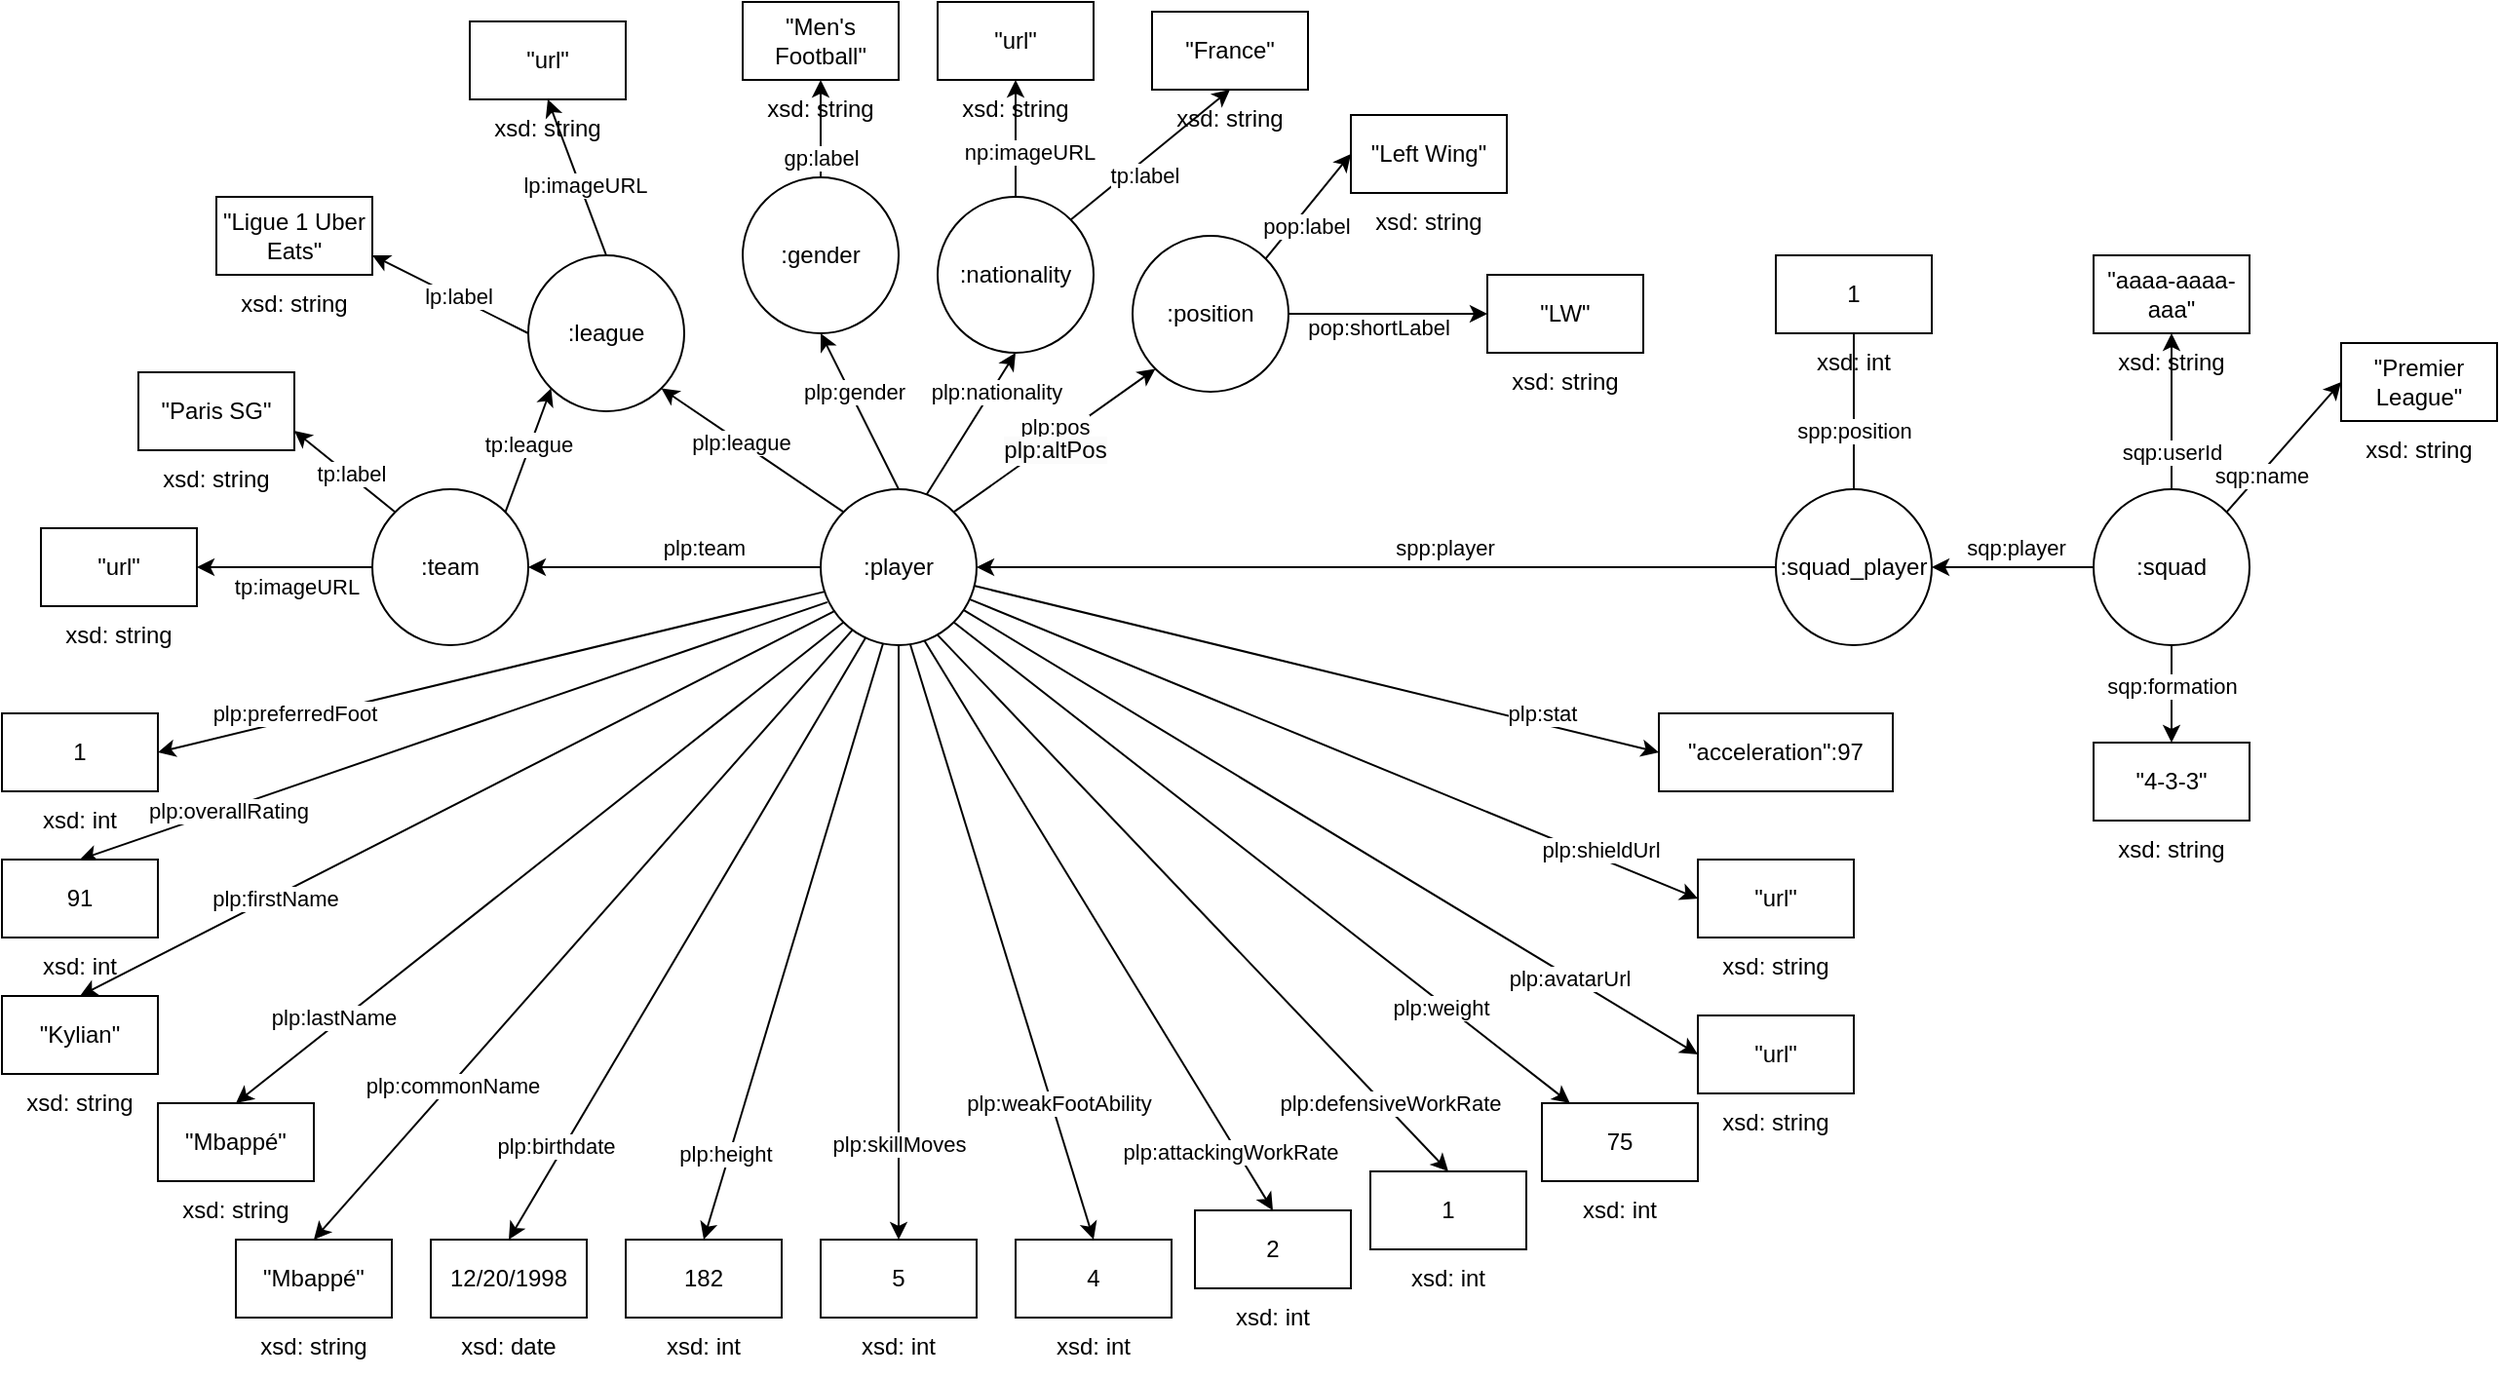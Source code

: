 <mxfile version="24.2.5" type="device">
  <diagram name="Página-1" id="4zIEPwflrQR0RysJCQjt">
    <mxGraphModel dx="1877" dy="621" grid="1" gridSize="10" guides="1" tooltips="1" connect="1" arrows="1" fold="1" page="1" pageScale="1" pageWidth="827" pageHeight="1169" background="none" math="0" shadow="0">
      <root>
        <mxCell id="0" />
        <mxCell id="1" parent="0" />
        <mxCell id="SS9Zh2PjXyYukLlkx4H2-11" style="rounded=0;orthogonalLoop=1;jettySize=auto;html=1;exitX=1;exitY=0;exitDx=0;exitDy=0;entryX=0;entryY=1;entryDx=0;entryDy=0;" parent="1" source="SS9Zh2PjXyYukLlkx4H2-1" target="SS9Zh2PjXyYukLlkx4H2-6" edge="1">
          <mxGeometry relative="1" as="geometry" />
        </mxCell>
        <mxCell id="SS9Zh2PjXyYukLlkx4H2-12" value="plp:pos" style="edgeLabel;html=1;align=center;verticalAlign=middle;resizable=0;points=[];" parent="SS9Zh2PjXyYukLlkx4H2-11" vertex="1" connectable="0">
          <mxGeometry x="0.247" relative="1" as="geometry">
            <mxPoint x="-13" y="2" as="offset" />
          </mxGeometry>
        </mxCell>
        <mxCell id="yl9dtkOMYc7jgC7Kktc1-29" value="&lt;span style=&quot;font-size: 12px; background-color: rgb(251, 251, 251);&quot;&gt;plp:altPos&lt;/span&gt;" style="edgeLabel;html=1;align=center;verticalAlign=middle;resizable=0;points=[];" parent="SS9Zh2PjXyYukLlkx4H2-11" vertex="1" connectable="0">
          <mxGeometry x="0.446" y="2" relative="1" as="geometry">
            <mxPoint x="-22" y="23" as="offset" />
          </mxGeometry>
        </mxCell>
        <mxCell id="SS9Zh2PjXyYukLlkx4H2-13" style="rounded=0;orthogonalLoop=1;jettySize=auto;html=1;exitX=0;exitY=0.5;exitDx=0;exitDy=0;entryX=1;entryY=0.5;entryDx=0;entryDy=0;" parent="1" source="SS9Zh2PjXyYukLlkx4H2-1" target="SS9Zh2PjXyYukLlkx4H2-3" edge="1">
          <mxGeometry relative="1" as="geometry" />
        </mxCell>
        <mxCell id="SS9Zh2PjXyYukLlkx4H2-14" value="plp:team" style="edgeLabel;html=1;align=center;verticalAlign=middle;resizable=0;points=[];" parent="SS9Zh2PjXyYukLlkx4H2-13" vertex="1" connectable="0">
          <mxGeometry x="-0.264" y="1" relative="1" as="geometry">
            <mxPoint x="-5" y="-11" as="offset" />
          </mxGeometry>
        </mxCell>
        <mxCell id="SS9Zh2PjXyYukLlkx4H2-16" style="rounded=0;orthogonalLoop=1;jettySize=auto;html=1;exitX=0.678;exitY=0.036;exitDx=0;exitDy=0;entryX=0.5;entryY=1;entryDx=0;entryDy=0;exitPerimeter=0;" parent="1" source="SS9Zh2PjXyYukLlkx4H2-1" target="SS9Zh2PjXyYukLlkx4H2-4" edge="1">
          <mxGeometry relative="1" as="geometry" />
        </mxCell>
        <mxCell id="SS9Zh2PjXyYukLlkx4H2-17" value="plp:nationality" style="edgeLabel;html=1;align=center;verticalAlign=middle;resizable=0;points=[];" parent="SS9Zh2PjXyYukLlkx4H2-16" vertex="1" connectable="0">
          <mxGeometry x="-0.028" y="1" relative="1" as="geometry">
            <mxPoint x="14" y="-17" as="offset" />
          </mxGeometry>
        </mxCell>
        <mxCell id="SS9Zh2PjXyYukLlkx4H2-18" style="rounded=0;orthogonalLoop=1;jettySize=auto;html=1;exitX=0;exitY=0;exitDx=0;exitDy=0;entryX=1;entryY=1;entryDx=0;entryDy=0;" parent="1" source="SS9Zh2PjXyYukLlkx4H2-1" target="SS9Zh2PjXyYukLlkx4H2-2" edge="1">
          <mxGeometry relative="1" as="geometry" />
        </mxCell>
        <mxCell id="SS9Zh2PjXyYukLlkx4H2-19" value="plp:league" style="edgeLabel;html=1;align=center;verticalAlign=middle;resizable=0;points=[];" parent="SS9Zh2PjXyYukLlkx4H2-18" vertex="1" connectable="0">
          <mxGeometry x="0.139" relative="1" as="geometry">
            <mxPoint as="offset" />
          </mxGeometry>
        </mxCell>
        <mxCell id="SS9Zh2PjXyYukLlkx4H2-20" style="rounded=0;orthogonalLoop=1;jettySize=auto;html=1;entryX=0.5;entryY=1;entryDx=0;entryDy=0;exitX=0.5;exitY=0;exitDx=0;exitDy=0;" parent="1" source="SS9Zh2PjXyYukLlkx4H2-1" target="SS9Zh2PjXyYukLlkx4H2-5" edge="1">
          <mxGeometry relative="1" as="geometry">
            <mxPoint x="380" y="290" as="sourcePoint" />
          </mxGeometry>
        </mxCell>
        <mxCell id="SS9Zh2PjXyYukLlkx4H2-21" value="plp:gender" style="edgeLabel;html=1;align=center;verticalAlign=middle;resizable=0;points=[];" parent="SS9Zh2PjXyYukLlkx4H2-20" vertex="1" connectable="0">
          <mxGeometry x="0.237" y="-2" relative="1" as="geometry">
            <mxPoint as="offset" />
          </mxGeometry>
        </mxCell>
        <mxCell id="SS9Zh2PjXyYukLlkx4H2-23" style="rounded=0;orthogonalLoop=1;jettySize=auto;html=1;exitX=0.043;exitY=0.724;exitDx=0;exitDy=0;entryX=0.5;entryY=0;entryDx=0;entryDy=0;exitPerimeter=0;" parent="1" source="SS9Zh2PjXyYukLlkx4H2-1" target="SS9Zh2PjXyYukLlkx4H2-22" edge="1">
          <mxGeometry relative="1" as="geometry" />
        </mxCell>
        <mxCell id="SS9Zh2PjXyYukLlkx4H2-24" value="plp:overallRating" style="edgeLabel;html=1;align=center;verticalAlign=middle;resizable=0;points=[];" parent="SS9Zh2PjXyYukLlkx4H2-23" vertex="1" connectable="0">
          <mxGeometry x="-0.098" relative="1" as="geometry">
            <mxPoint x="-135" y="47" as="offset" />
          </mxGeometry>
        </mxCell>
        <mxCell id="vETMWvv2U6seh99SaP5d-21" style="rounded=0;orthogonalLoop=1;jettySize=auto;html=1;exitX=0.983;exitY=0.619;exitDx=0;exitDy=0;entryX=0;entryY=0.5;entryDx=0;entryDy=0;exitPerimeter=0;" parent="1" source="SS9Zh2PjXyYukLlkx4H2-1" target="vETMWvv2U6seh99SaP5d-20" edge="1">
          <mxGeometry relative="1" as="geometry" />
        </mxCell>
        <mxCell id="vETMWvv2U6seh99SaP5d-22" value="plp:stat" style="edgeLabel;html=1;align=center;verticalAlign=middle;resizable=0;points=[];" parent="vETMWvv2U6seh99SaP5d-21" vertex="1" connectable="0">
          <mxGeometry x="-0.353" y="-1" relative="1" as="geometry">
            <mxPoint x="178" y="37" as="offset" />
          </mxGeometry>
        </mxCell>
        <mxCell id="yl9dtkOMYc7jgC7Kktc1-8" style="rounded=0;orthogonalLoop=1;jettySize=auto;html=1;exitX=0.204;exitY=0.902;exitDx=0;exitDy=0;entryX=0.5;entryY=0;entryDx=0;entryDy=0;exitPerimeter=0;" parent="1" source="SS9Zh2PjXyYukLlkx4H2-1" target="yl9dtkOMYc7jgC7Kktc1-5" edge="1">
          <mxGeometry relative="1" as="geometry" />
        </mxCell>
        <mxCell id="yl9dtkOMYc7jgC7Kktc1-9" value="plp:commonName" style="edgeLabel;html=1;align=center;verticalAlign=middle;resizable=0;points=[];" parent="yl9dtkOMYc7jgC7Kktc1-8" vertex="1" connectable="0">
          <mxGeometry x="0.628" y="-1" relative="1" as="geometry">
            <mxPoint x="20" y="-21" as="offset" />
          </mxGeometry>
        </mxCell>
        <mxCell id="yl9dtkOMYc7jgC7Kktc1-32" style="rounded=0;orthogonalLoop=1;jettySize=auto;html=1;entryX=0.5;entryY=0;entryDx=0;entryDy=0;exitX=0.574;exitY=0.994;exitDx=0;exitDy=0;exitPerimeter=0;" parent="1" source="SS9Zh2PjXyYukLlkx4H2-1" target="yl9dtkOMYc7jgC7Kktc1-30" edge="1">
          <mxGeometry relative="1" as="geometry">
            <mxPoint x="410" y="360" as="sourcePoint" />
          </mxGeometry>
        </mxCell>
        <mxCell id="yl9dtkOMYc7jgC7Kktc1-33" value="plp:weakFootAbility" style="edgeLabel;html=1;align=center;verticalAlign=middle;resizable=0;points=[];" parent="yl9dtkOMYc7jgC7Kktc1-32" vertex="1" connectable="0">
          <mxGeometry x="0.425" y="-1" relative="1" as="geometry">
            <mxPoint x="10" y="18" as="offset" />
          </mxGeometry>
        </mxCell>
        <mxCell id="yl9dtkOMYc7jgC7Kktc1-36" style="rounded=0;orthogonalLoop=1;jettySize=auto;html=1;exitX=0.658;exitY=0.96;exitDx=0;exitDy=0;entryX=0.5;entryY=0;entryDx=0;entryDy=0;exitPerimeter=0;" parent="1" source="SS9Zh2PjXyYukLlkx4H2-1" target="yl9dtkOMYc7jgC7Kktc1-34" edge="1">
          <mxGeometry relative="1" as="geometry" />
        </mxCell>
        <mxCell id="yl9dtkOMYc7jgC7Kktc1-37" value="plp:attackingWorkRate" style="edgeLabel;html=1;align=center;verticalAlign=middle;resizable=0;points=[];" parent="yl9dtkOMYc7jgC7Kktc1-36" vertex="1" connectable="0">
          <mxGeometry x="0.573" y="-1" relative="1" as="geometry">
            <mxPoint x="17" y="32" as="offset" />
          </mxGeometry>
        </mxCell>
        <mxCell id="yl9dtkOMYc7jgC7Kktc1-40" style="rounded=0;orthogonalLoop=1;jettySize=auto;html=1;exitX=0.75;exitY=0.935;exitDx=0;exitDy=0;entryX=0.5;entryY=0;entryDx=0;entryDy=0;exitPerimeter=0;" parent="1" source="SS9Zh2PjXyYukLlkx4H2-1" target="yl9dtkOMYc7jgC7Kktc1-38" edge="1">
          <mxGeometry relative="1" as="geometry" />
        </mxCell>
        <mxCell id="yl9dtkOMYc7jgC7Kktc1-41" value="plp:defensiveWorkRate" style="edgeLabel;html=1;align=center;verticalAlign=middle;resizable=0;points=[];" parent="yl9dtkOMYc7jgC7Kktc1-40" vertex="1" connectable="0">
          <mxGeometry x="0.56" y="3" relative="1" as="geometry">
            <mxPoint x="25" y="27" as="offset" />
          </mxGeometry>
        </mxCell>
        <mxCell id="yl9dtkOMYc7jgC7Kktc1-45" style="rounded=0;orthogonalLoop=1;jettySize=auto;html=1;exitX=1;exitY=1;exitDx=0;exitDy=0;" parent="1" source="SS9Zh2PjXyYukLlkx4H2-1" target="yl9dtkOMYc7jgC7Kktc1-43" edge="1">
          <mxGeometry relative="1" as="geometry" />
        </mxCell>
        <mxCell id="yl9dtkOMYc7jgC7Kktc1-46" value="plp:weight" style="edgeLabel;html=1;align=center;verticalAlign=middle;resizable=0;points=[];" parent="yl9dtkOMYc7jgC7Kktc1-45" vertex="1" connectable="0">
          <mxGeometry x="0.588" y="-2" relative="1" as="geometry">
            <mxPoint as="offset" />
          </mxGeometry>
        </mxCell>
        <mxCell id="yl9dtkOMYc7jgC7Kktc1-51" style="rounded=0;orthogonalLoop=1;jettySize=auto;html=1;exitX=0.954;exitY=0.705;exitDx=0;exitDy=0;entryX=0;entryY=0.5;entryDx=0;entryDy=0;exitPerimeter=0;" parent="1" source="SS9Zh2PjXyYukLlkx4H2-1" target="yl9dtkOMYc7jgC7Kktc1-49" edge="1">
          <mxGeometry relative="1" as="geometry" />
        </mxCell>
        <mxCell id="yl9dtkOMYc7jgC7Kktc1-54" value="plp:shieldUrl" style="edgeLabel;html=1;align=center;verticalAlign=middle;resizable=0;points=[];" parent="yl9dtkOMYc7jgC7Kktc1-51" vertex="1" connectable="0">
          <mxGeometry x="0.564" y="1" relative="1" as="geometry">
            <mxPoint x="31" y="9" as="offset" />
          </mxGeometry>
        </mxCell>
        <mxCell id="yl9dtkOMYc7jgC7Kktc1-52" style="rounded=0;orthogonalLoop=1;jettySize=auto;html=1;exitX=0.913;exitY=0.772;exitDx=0;exitDy=0;entryX=0;entryY=0.5;entryDx=0;entryDy=0;exitPerimeter=0;" parent="1" source="SS9Zh2PjXyYukLlkx4H2-1" target="yl9dtkOMYc7jgC7Kktc1-47" edge="1">
          <mxGeometry relative="1" as="geometry" />
        </mxCell>
        <mxCell id="yl9dtkOMYc7jgC7Kktc1-53" value="plp:avatarUrl" style="edgeLabel;html=1;align=center;verticalAlign=middle;resizable=0;points=[];" parent="yl9dtkOMYc7jgC7Kktc1-52" vertex="1" connectable="0">
          <mxGeometry x="0.653" y="-1" relative="1" as="geometry">
            <mxPoint as="offset" />
          </mxGeometry>
        </mxCell>
        <mxCell id="SS9Zh2PjXyYukLlkx4H2-1" value=":player" style="ellipse;whiteSpace=wrap;html=1;aspect=fixed;" parent="1" vertex="1">
          <mxGeometry x="370" y="280" width="80" height="80" as="geometry" />
        </mxCell>
        <mxCell id="CwcIpXBXd0Fz7PgszKSp-3" style="rounded=0;orthogonalLoop=1;jettySize=auto;html=1;exitX=0.5;exitY=0;exitDx=0;exitDy=0;entryX=0.5;entryY=0;entryDx=0;entryDy=0;" parent="1" source="SS9Zh2PjXyYukLlkx4H2-2" target="CwcIpXBXd0Fz7PgszKSp-2" edge="1">
          <mxGeometry relative="1" as="geometry" />
        </mxCell>
        <mxCell id="CwcIpXBXd0Fz7PgszKSp-4" value="lp:imageURL" style="edgeLabel;html=1;align=center;verticalAlign=middle;resizable=0;points=[];" parent="CwcIpXBXd0Fz7PgszKSp-3" vertex="1" connectable="0">
          <mxGeometry x="-0.108" y="-2" relative="1" as="geometry">
            <mxPoint as="offset" />
          </mxGeometry>
        </mxCell>
        <mxCell id="SS9Zh2PjXyYukLlkx4H2-2" value=":league" style="ellipse;whiteSpace=wrap;html=1;aspect=fixed;" parent="1" vertex="1">
          <mxGeometry x="220" y="160" width="80" height="80" as="geometry" />
        </mxCell>
        <mxCell id="SS9Zh2PjXyYukLlkx4H2-57" style="rounded=0;orthogonalLoop=1;jettySize=auto;html=1;exitX=1;exitY=0;exitDx=0;exitDy=0;entryX=0;entryY=1;entryDx=0;entryDy=0;" parent="1" source="SS9Zh2PjXyYukLlkx4H2-3" target="SS9Zh2PjXyYukLlkx4H2-2" edge="1">
          <mxGeometry relative="1" as="geometry" />
        </mxCell>
        <mxCell id="SS9Zh2PjXyYukLlkx4H2-58" value="tp:league" style="edgeLabel;html=1;align=center;verticalAlign=middle;resizable=0;points=[];" parent="SS9Zh2PjXyYukLlkx4H2-57" vertex="1" connectable="0">
          <mxGeometry x="0.101" y="1" relative="1" as="geometry">
            <mxPoint as="offset" />
          </mxGeometry>
        </mxCell>
        <mxCell id="SS9Zh2PjXyYukLlkx4H2-60" style="rounded=0;orthogonalLoop=1;jettySize=auto;html=1;exitX=0;exitY=0;exitDx=0;exitDy=0;entryX=1;entryY=0.75;entryDx=0;entryDy=0;" parent="1" source="SS9Zh2PjXyYukLlkx4H2-3" target="SS9Zh2PjXyYukLlkx4H2-59" edge="1">
          <mxGeometry relative="1" as="geometry" />
        </mxCell>
        <mxCell id="SS9Zh2PjXyYukLlkx4H2-61" value="tp:label" style="edgeLabel;html=1;align=center;verticalAlign=middle;resizable=0;points=[];" parent="SS9Zh2PjXyYukLlkx4H2-60" vertex="1" connectable="0">
          <mxGeometry x="-0.098" y="-1" relative="1" as="geometry">
            <mxPoint as="offset" />
          </mxGeometry>
        </mxCell>
        <mxCell id="SS9Zh2PjXyYukLlkx4H2-65" style="edgeStyle=orthogonalEdgeStyle;rounded=0;orthogonalLoop=1;jettySize=auto;html=1;exitX=0;exitY=0.5;exitDx=0;exitDy=0;entryX=1;entryY=0.5;entryDx=0;entryDy=0;" parent="1" source="SS9Zh2PjXyYukLlkx4H2-3" target="SS9Zh2PjXyYukLlkx4H2-63" edge="1">
          <mxGeometry relative="1" as="geometry" />
        </mxCell>
        <mxCell id="SS9Zh2PjXyYukLlkx4H2-66" value="tp:imageURL" style="edgeLabel;html=1;align=center;verticalAlign=middle;resizable=0;points=[];" parent="SS9Zh2PjXyYukLlkx4H2-65" vertex="1" connectable="0">
          <mxGeometry x="0.06" y="1" relative="1" as="geometry">
            <mxPoint x="8" y="9" as="offset" />
          </mxGeometry>
        </mxCell>
        <mxCell id="SS9Zh2PjXyYukLlkx4H2-3" value=":team" style="ellipse;whiteSpace=wrap;html=1;aspect=fixed;" parent="1" vertex="1">
          <mxGeometry x="140" y="280" width="80" height="80" as="geometry" />
        </mxCell>
        <mxCell id="SS9Zh2PjXyYukLlkx4H2-4" value=":nationality" style="ellipse;whiteSpace=wrap;html=1;aspect=fixed;" parent="1" vertex="1">
          <mxGeometry x="430" y="130" width="80" height="80" as="geometry" />
        </mxCell>
        <mxCell id="SS9Zh2PjXyYukLlkx4H2-5" value=":gender" style="ellipse;whiteSpace=wrap;html=1;aspect=fixed;" parent="1" vertex="1">
          <mxGeometry x="330" y="120" width="80" height="80" as="geometry" />
        </mxCell>
        <mxCell id="SS9Zh2PjXyYukLlkx4H2-6" value=":position" style="ellipse;whiteSpace=wrap;html=1;" parent="1" vertex="1">
          <mxGeometry x="530" y="150" width="80" height="80" as="geometry" />
        </mxCell>
        <mxCell id="SS9Zh2PjXyYukLlkx4H2-22" value="91" style="rounded=0;whiteSpace=wrap;html=1;" parent="1" vertex="1">
          <mxGeometry x="-50" y="470" width="80" height="40" as="geometry" />
        </mxCell>
        <mxCell id="SS9Zh2PjXyYukLlkx4H2-25" value="xsd: int" style="text;html=1;align=center;verticalAlign=middle;whiteSpace=wrap;rounded=0;" parent="1" vertex="1">
          <mxGeometry x="-40" y="510" width="60" height="30" as="geometry" />
        </mxCell>
        <mxCell id="SS9Zh2PjXyYukLlkx4H2-27" style="rounded=0;orthogonalLoop=1;jettySize=auto;html=1;entryX=0.5;entryY=0;entryDx=0;entryDy=0;exitX=0.085;exitY=0.783;exitDx=0;exitDy=0;exitPerimeter=0;" parent="1" source="SS9Zh2PjXyYukLlkx4H2-1" target="SS9Zh2PjXyYukLlkx4H2-29" edge="1">
          <mxGeometry relative="1" as="geometry">
            <mxPoint x="388" y="358" as="sourcePoint" />
          </mxGeometry>
        </mxCell>
        <mxCell id="SS9Zh2PjXyYukLlkx4H2-28" value="plp:firstName" style="edgeLabel;html=1;align=center;verticalAlign=middle;resizable=0;points=[];" parent="SS9Zh2PjXyYukLlkx4H2-27" vertex="1" connectable="0">
          <mxGeometry x="-0.098" relative="1" as="geometry">
            <mxPoint x="-112" y="58" as="offset" />
          </mxGeometry>
        </mxCell>
        <mxCell id="SS9Zh2PjXyYukLlkx4H2-29" value="&quot;Kylian&quot;" style="rounded=0;whiteSpace=wrap;html=1;" parent="1" vertex="1">
          <mxGeometry x="-50" y="540" width="80" height="40" as="geometry" />
        </mxCell>
        <mxCell id="SS9Zh2PjXyYukLlkx4H2-30" value="xsd: string" style="text;html=1;align=center;verticalAlign=middle;whiteSpace=wrap;rounded=0;" parent="1" vertex="1">
          <mxGeometry x="-40" y="580" width="60" height="30" as="geometry" />
        </mxCell>
        <mxCell id="SS9Zh2PjXyYukLlkx4H2-31" style="rounded=0;orthogonalLoop=1;jettySize=auto;html=1;exitX=0.025;exitY=0.657;exitDx=0;exitDy=0;entryX=1;entryY=0.5;entryDx=0;entryDy=0;exitPerimeter=0;" parent="1" source="SS9Zh2PjXyYukLlkx4H2-1" target="SS9Zh2PjXyYukLlkx4H2-33" edge="1">
          <mxGeometry relative="1" as="geometry">
            <mxPoint x="282" y="348" as="sourcePoint" />
          </mxGeometry>
        </mxCell>
        <mxCell id="SS9Zh2PjXyYukLlkx4H2-32" value="plp:preferredFoot" style="edgeLabel;html=1;align=center;verticalAlign=middle;resizable=0;points=[];" parent="SS9Zh2PjXyYukLlkx4H2-31" vertex="1" connectable="0">
          <mxGeometry x="-0.098" relative="1" as="geometry">
            <mxPoint x="-118" y="25" as="offset" />
          </mxGeometry>
        </mxCell>
        <mxCell id="SS9Zh2PjXyYukLlkx4H2-33" value="1" style="rounded=0;whiteSpace=wrap;html=1;" parent="1" vertex="1">
          <mxGeometry x="-50" y="395" width="80" height="40" as="geometry" />
        </mxCell>
        <mxCell id="SS9Zh2PjXyYukLlkx4H2-34" value="xsd: int" style="text;html=1;align=center;verticalAlign=middle;whiteSpace=wrap;rounded=0;" parent="1" vertex="1">
          <mxGeometry x="-40" y="435" width="60" height="30" as="geometry" />
        </mxCell>
        <mxCell id="SS9Zh2PjXyYukLlkx4H2-35" style="rounded=0;orthogonalLoop=1;jettySize=auto;html=1;entryX=0.5;entryY=0;entryDx=0;entryDy=0;exitX=0;exitY=1;exitDx=0;exitDy=0;" parent="1" source="SS9Zh2PjXyYukLlkx4H2-1" target="SS9Zh2PjXyYukLlkx4H2-37" edge="1">
          <mxGeometry relative="1" as="geometry">
            <mxPoint x="360" y="390" as="sourcePoint" />
          </mxGeometry>
        </mxCell>
        <mxCell id="SS9Zh2PjXyYukLlkx4H2-36" value="plp:lastName" style="edgeLabel;html=1;align=center;verticalAlign=middle;resizable=0;points=[];" parent="SS9Zh2PjXyYukLlkx4H2-35" vertex="1" connectable="0">
          <mxGeometry x="-0.098" relative="1" as="geometry">
            <mxPoint x="-121" y="91" as="offset" />
          </mxGeometry>
        </mxCell>
        <mxCell id="SS9Zh2PjXyYukLlkx4H2-37" value="&quot;Mbappé&quot;" style="rounded=0;whiteSpace=wrap;html=1;" parent="1" vertex="1">
          <mxGeometry x="30" y="595" width="80" height="40" as="geometry" />
        </mxCell>
        <mxCell id="SS9Zh2PjXyYukLlkx4H2-38" value="xsd: string" style="text;html=1;align=center;verticalAlign=middle;whiteSpace=wrap;rounded=0;" parent="1" vertex="1">
          <mxGeometry x="40" y="635" width="60" height="30" as="geometry" />
        </mxCell>
        <mxCell id="SS9Zh2PjXyYukLlkx4H2-39" style="rounded=0;orthogonalLoop=1;jettySize=auto;html=1;exitX=0.287;exitY=0.955;exitDx=0;exitDy=0;entryX=0.5;entryY=0;entryDx=0;entryDy=0;exitPerimeter=0;" parent="1" source="SS9Zh2PjXyYukLlkx4H2-1" target="SS9Zh2PjXyYukLlkx4H2-41" edge="1">
          <mxGeometry relative="1" as="geometry">
            <mxPoint x="536" y="465.26" as="sourcePoint" />
          </mxGeometry>
        </mxCell>
        <mxCell id="SS9Zh2PjXyYukLlkx4H2-40" value="plp:birthdate" style="edgeLabel;html=1;align=center;verticalAlign=middle;resizable=0;points=[];" parent="SS9Zh2PjXyYukLlkx4H2-39" vertex="1" connectable="0">
          <mxGeometry x="-0.098" relative="1" as="geometry">
            <mxPoint x="-77" y="121" as="offset" />
          </mxGeometry>
        </mxCell>
        <mxCell id="SS9Zh2PjXyYukLlkx4H2-41" value="12/20/1998" style="rounded=0;whiteSpace=wrap;html=1;" parent="1" vertex="1">
          <mxGeometry x="170" y="665" width="80" height="40" as="geometry" />
        </mxCell>
        <mxCell id="SS9Zh2PjXyYukLlkx4H2-42" value="xsd: date" style="text;html=1;align=center;verticalAlign=middle;whiteSpace=wrap;rounded=0;" parent="1" vertex="1">
          <mxGeometry x="180" y="705" width="60" height="30" as="geometry" />
        </mxCell>
        <mxCell id="SS9Zh2PjXyYukLlkx4H2-47" style="rounded=0;orthogonalLoop=1;jettySize=auto;html=1;entryX=0.5;entryY=0;entryDx=0;entryDy=0;exitX=0.399;exitY=0.992;exitDx=0;exitDy=0;exitPerimeter=0;" parent="1" source="SS9Zh2PjXyYukLlkx4H2-1" target="SS9Zh2PjXyYukLlkx4H2-49" edge="1">
          <mxGeometry relative="1" as="geometry">
            <mxPoint x="410" y="360" as="sourcePoint" />
          </mxGeometry>
        </mxCell>
        <mxCell id="SS9Zh2PjXyYukLlkx4H2-48" value="plp:height" style="edgeLabel;html=1;align=center;verticalAlign=middle;resizable=0;points=[];" parent="SS9Zh2PjXyYukLlkx4H2-47" vertex="1" connectable="0">
          <mxGeometry x="-0.098" relative="1" as="geometry">
            <mxPoint x="-40" y="123" as="offset" />
          </mxGeometry>
        </mxCell>
        <mxCell id="SS9Zh2PjXyYukLlkx4H2-49" value="182" style="rounded=0;whiteSpace=wrap;html=1;" parent="1" vertex="1">
          <mxGeometry x="270" y="665" width="80" height="40" as="geometry" />
        </mxCell>
        <mxCell id="SS9Zh2PjXyYukLlkx4H2-50" value="xsd: int" style="text;html=1;align=center;verticalAlign=middle;whiteSpace=wrap;rounded=0;" parent="1" vertex="1">
          <mxGeometry x="280" y="705" width="60" height="30" as="geometry" />
        </mxCell>
        <mxCell id="SS9Zh2PjXyYukLlkx4H2-52" style="rounded=0;orthogonalLoop=1;jettySize=auto;html=1;exitX=0.5;exitY=1;exitDx=0;exitDy=0;entryX=0.5;entryY=0;entryDx=0;entryDy=0;" parent="1" source="SS9Zh2PjXyYukLlkx4H2-1" target="SS9Zh2PjXyYukLlkx4H2-54" edge="1">
          <mxGeometry relative="1" as="geometry">
            <mxPoint x="490" y="415.5" as="sourcePoint" />
          </mxGeometry>
        </mxCell>
        <mxCell id="SS9Zh2PjXyYukLlkx4H2-53" value="plp:skillMoves" style="edgeLabel;html=1;align=center;verticalAlign=middle;resizable=0;points=[];" parent="SS9Zh2PjXyYukLlkx4H2-52" vertex="1" connectable="0">
          <mxGeometry x="-0.098" relative="1" as="geometry">
            <mxPoint y="118" as="offset" />
          </mxGeometry>
        </mxCell>
        <mxCell id="SS9Zh2PjXyYukLlkx4H2-54" value="5" style="rounded=0;whiteSpace=wrap;html=1;" parent="1" vertex="1">
          <mxGeometry x="370" y="665" width="80" height="40" as="geometry" />
        </mxCell>
        <mxCell id="SS9Zh2PjXyYukLlkx4H2-55" value="xsd: int" style="text;html=1;align=center;verticalAlign=middle;whiteSpace=wrap;rounded=0;" parent="1" vertex="1">
          <mxGeometry x="380" y="705" width="60" height="30" as="geometry" />
        </mxCell>
        <mxCell id="SS9Zh2PjXyYukLlkx4H2-59" value="&quot;Paris SG&quot;" style="rounded=0;whiteSpace=wrap;html=1;" parent="1" vertex="1">
          <mxGeometry x="20" y="220" width="80" height="40" as="geometry" />
        </mxCell>
        <mxCell id="SS9Zh2PjXyYukLlkx4H2-62" value="xsd: string" style="text;html=1;align=center;verticalAlign=middle;whiteSpace=wrap;rounded=0;" parent="1" vertex="1">
          <mxGeometry x="30" y="260" width="60" height="30" as="geometry" />
        </mxCell>
        <mxCell id="SS9Zh2PjXyYukLlkx4H2-63" value="&quot;url&quot;" style="rounded=0;whiteSpace=wrap;html=1;" parent="1" vertex="1">
          <mxGeometry x="-30" y="300" width="80" height="40" as="geometry" />
        </mxCell>
        <mxCell id="SS9Zh2PjXyYukLlkx4H2-64" value="xsd: string" style="text;html=1;align=center;verticalAlign=middle;whiteSpace=wrap;rounded=0;" parent="1" vertex="1">
          <mxGeometry x="-20" y="340" width="60" height="30" as="geometry" />
        </mxCell>
        <mxCell id="SS9Zh2PjXyYukLlkx4H2-67" style="rounded=0;orthogonalLoop=1;jettySize=auto;html=1;exitX=0;exitY=0.5;exitDx=0;exitDy=0;entryX=1;entryY=0.75;entryDx=0;entryDy=0;" parent="1" source="SS9Zh2PjXyYukLlkx4H2-2" target="SS9Zh2PjXyYukLlkx4H2-69" edge="1">
          <mxGeometry relative="1" as="geometry">
            <mxPoint x="232" y="130" as="sourcePoint" />
          </mxGeometry>
        </mxCell>
        <mxCell id="SS9Zh2PjXyYukLlkx4H2-68" value="lp:label" style="edgeLabel;html=1;align=center;verticalAlign=middle;resizable=0;points=[];" parent="SS9Zh2PjXyYukLlkx4H2-67" vertex="1" connectable="0">
          <mxGeometry x="-0.098" y="-1" relative="1" as="geometry">
            <mxPoint as="offset" />
          </mxGeometry>
        </mxCell>
        <mxCell id="SS9Zh2PjXyYukLlkx4H2-69" value="&quot;Ligue 1 Uber Eats&quot;" style="rounded=0;whiteSpace=wrap;html=1;" parent="1" vertex="1">
          <mxGeometry x="60" y="130" width="80" height="40" as="geometry" />
        </mxCell>
        <mxCell id="SS9Zh2PjXyYukLlkx4H2-70" value="xsd: string" style="text;html=1;align=center;verticalAlign=middle;whiteSpace=wrap;rounded=0;" parent="1" vertex="1">
          <mxGeometry x="70" y="170" width="60" height="30" as="geometry" />
        </mxCell>
        <mxCell id="SS9Zh2PjXyYukLlkx4H2-71" style="rounded=0;orthogonalLoop=1;jettySize=auto;html=1;exitX=0.5;exitY=0;exitDx=0;exitDy=0;entryX=0.5;entryY=1;entryDx=0;entryDy=0;" parent="1" source="SS9Zh2PjXyYukLlkx4H2-5" target="SS9Zh2PjXyYukLlkx4H2-73" edge="1">
          <mxGeometry relative="1" as="geometry">
            <mxPoint x="400" y="80" as="sourcePoint" />
          </mxGeometry>
        </mxCell>
        <mxCell id="SS9Zh2PjXyYukLlkx4H2-72" value="gp:label" style="edgeLabel;html=1;align=center;verticalAlign=middle;resizable=0;points=[];" parent="SS9Zh2PjXyYukLlkx4H2-71" vertex="1" connectable="0">
          <mxGeometry x="-0.098" y="-1" relative="1" as="geometry">
            <mxPoint x="-1" y="12" as="offset" />
          </mxGeometry>
        </mxCell>
        <mxCell id="SS9Zh2PjXyYukLlkx4H2-73" value="&quot;Men&#39;s Football&quot;" style="rounded=0;whiteSpace=wrap;html=1;" parent="1" vertex="1">
          <mxGeometry x="330" y="30" width="80" height="40" as="geometry" />
        </mxCell>
        <mxCell id="SS9Zh2PjXyYukLlkx4H2-74" value="xsd: string" style="text;html=1;align=center;verticalAlign=middle;whiteSpace=wrap;rounded=0;" parent="1" vertex="1">
          <mxGeometry x="340" y="70" width="60" height="30" as="geometry" />
        </mxCell>
        <mxCell id="SS9Zh2PjXyYukLlkx4H2-75" style="rounded=0;orthogonalLoop=1;jettySize=auto;html=1;exitX=1;exitY=0;exitDx=0;exitDy=0;entryX=0.5;entryY=0;entryDx=0;entryDy=0;" parent="1" source="SS9Zh2PjXyYukLlkx4H2-4" target="SS9Zh2PjXyYukLlkx4H2-80" edge="1">
          <mxGeometry relative="1" as="geometry">
            <mxPoint x="712" y="152" as="sourcePoint" />
          </mxGeometry>
        </mxCell>
        <mxCell id="SS9Zh2PjXyYukLlkx4H2-76" value="tp:label" style="edgeLabel;html=1;align=center;verticalAlign=middle;resizable=0;points=[];" parent="SS9Zh2PjXyYukLlkx4H2-75" vertex="1" connectable="0">
          <mxGeometry x="-0.098" y="-1" relative="1" as="geometry">
            <mxPoint y="6" as="offset" />
          </mxGeometry>
        </mxCell>
        <mxCell id="SS9Zh2PjXyYukLlkx4H2-77" style="rounded=0;orthogonalLoop=1;jettySize=auto;html=1;exitX=0.5;exitY=0;exitDx=0;exitDy=0;entryX=0.5;entryY=1;entryDx=0;entryDy=0;" parent="1" source="SS9Zh2PjXyYukLlkx4H2-4" target="SS9Zh2PjXyYukLlkx4H2-81" edge="1">
          <mxGeometry relative="1" as="geometry">
            <mxPoint x="570" y="60" as="sourcePoint" />
          </mxGeometry>
        </mxCell>
        <mxCell id="SS9Zh2PjXyYukLlkx4H2-78" value="np:imageURL" style="edgeLabel;html=1;align=center;verticalAlign=middle;resizable=0;points=[];" parent="SS9Zh2PjXyYukLlkx4H2-77" vertex="1" connectable="0">
          <mxGeometry x="0.06" y="1" relative="1" as="geometry">
            <mxPoint x="8" y="9" as="offset" />
          </mxGeometry>
        </mxCell>
        <mxCell id="SS9Zh2PjXyYukLlkx4H2-79" value="&quot;France&quot;" style="rounded=0;whiteSpace=wrap;html=1;" parent="1" vertex="1">
          <mxGeometry x="540" y="35" width="80" height="40" as="geometry" />
        </mxCell>
        <mxCell id="SS9Zh2PjXyYukLlkx4H2-80" value="xsd: string" style="text;html=1;align=center;verticalAlign=middle;whiteSpace=wrap;rounded=0;" parent="1" vertex="1">
          <mxGeometry x="550" y="75" width="60" height="30" as="geometry" />
        </mxCell>
        <mxCell id="SS9Zh2PjXyYukLlkx4H2-81" value="&quot;url&quot;" style="rounded=0;whiteSpace=wrap;html=1;" parent="1" vertex="1">
          <mxGeometry x="430" y="30" width="80" height="40" as="geometry" />
        </mxCell>
        <mxCell id="SS9Zh2PjXyYukLlkx4H2-82" value="xsd: string" style="text;html=1;align=center;verticalAlign=middle;whiteSpace=wrap;rounded=0;" parent="1" vertex="1">
          <mxGeometry x="440" y="70" width="60" height="30" as="geometry" />
        </mxCell>
        <mxCell id="SS9Zh2PjXyYukLlkx4H2-84" style="rounded=0;orthogonalLoop=1;jettySize=auto;html=1;exitX=1;exitY=0;exitDx=0;exitDy=0;entryX=0;entryY=0.5;entryDx=0;entryDy=0;" parent="1" source="SS9Zh2PjXyYukLlkx4H2-6" target="SS9Zh2PjXyYukLlkx4H2-86" edge="1">
          <mxGeometry relative="1" as="geometry">
            <mxPoint x="620" y="170" as="sourcePoint" />
          </mxGeometry>
        </mxCell>
        <mxCell id="SS9Zh2PjXyYukLlkx4H2-85" value="pop:label" style="edgeLabel;html=1;align=center;verticalAlign=middle;resizable=0;points=[];" parent="SS9Zh2PjXyYukLlkx4H2-84" vertex="1" connectable="0">
          <mxGeometry x="-0.098" y="-1" relative="1" as="geometry">
            <mxPoint y="6" as="offset" />
          </mxGeometry>
        </mxCell>
        <mxCell id="SS9Zh2PjXyYukLlkx4H2-86" value="&quot;Left Wing&quot;" style="rounded=0;whiteSpace=wrap;html=1;" parent="1" vertex="1">
          <mxGeometry x="642" y="88" width="80" height="40" as="geometry" />
        </mxCell>
        <mxCell id="SS9Zh2PjXyYukLlkx4H2-87" value="xsd: string" style="text;html=1;align=center;verticalAlign=middle;whiteSpace=wrap;rounded=0;" parent="1" vertex="1">
          <mxGeometry x="652" y="128" width="60" height="30" as="geometry" />
        </mxCell>
        <mxCell id="SS9Zh2PjXyYukLlkx4H2-89" style="rounded=0;orthogonalLoop=1;jettySize=auto;html=1;entryX=0;entryY=0.5;entryDx=0;entryDy=0;exitX=1;exitY=0.5;exitDx=0;exitDy=0;" parent="1" source="SS9Zh2PjXyYukLlkx4H2-6" target="SS9Zh2PjXyYukLlkx4H2-91" edge="1">
          <mxGeometry relative="1" as="geometry">
            <mxPoint x="620" y="244" as="sourcePoint" />
          </mxGeometry>
        </mxCell>
        <mxCell id="SS9Zh2PjXyYukLlkx4H2-90" value="pop:shortLabel" style="edgeLabel;html=1;align=center;verticalAlign=middle;resizable=0;points=[];" parent="SS9Zh2PjXyYukLlkx4H2-89" vertex="1" connectable="0">
          <mxGeometry x="-0.098" y="-1" relative="1" as="geometry">
            <mxPoint y="6" as="offset" />
          </mxGeometry>
        </mxCell>
        <mxCell id="SS9Zh2PjXyYukLlkx4H2-91" value="&quot;LW&quot;" style="rounded=0;whiteSpace=wrap;html=1;" parent="1" vertex="1">
          <mxGeometry x="712" y="170" width="80" height="40" as="geometry" />
        </mxCell>
        <mxCell id="SS9Zh2PjXyYukLlkx4H2-92" value="xsd: string" style="text;html=1;align=center;verticalAlign=middle;whiteSpace=wrap;rounded=0;" parent="1" vertex="1">
          <mxGeometry x="722" y="210" width="60" height="30" as="geometry" />
        </mxCell>
        <mxCell id="vETMWvv2U6seh99SaP5d-3" style="edgeStyle=orthogonalEdgeStyle;rounded=0;orthogonalLoop=1;jettySize=auto;html=1;exitX=0;exitY=0.5;exitDx=0;exitDy=0;entryX=1;entryY=0.5;entryDx=0;entryDy=0;" parent="1" source="SS9Zh2PjXyYukLlkx4H2-93" target="vETMWvv2U6seh99SaP5d-1" edge="1">
          <mxGeometry relative="1" as="geometry" />
        </mxCell>
        <mxCell id="vETMWvv2U6seh99SaP5d-5" value="sqp:player" style="edgeLabel;html=1;align=center;verticalAlign=middle;resizable=0;points=[];" parent="vETMWvv2U6seh99SaP5d-3" vertex="1" connectable="0">
          <mxGeometry x="-0.458" y="1" relative="1" as="geometry">
            <mxPoint x="-18" y="-11" as="offset" />
          </mxGeometry>
        </mxCell>
        <mxCell id="vETMWvv2U6seh99SaP5d-18" style="edgeStyle=orthogonalEdgeStyle;rounded=0;orthogonalLoop=1;jettySize=auto;html=1;exitX=0.5;exitY=0;exitDx=0;exitDy=0;entryX=0.5;entryY=1;entryDx=0;entryDy=0;" parent="1" source="SS9Zh2PjXyYukLlkx4H2-93" target="vETMWvv2U6seh99SaP5d-16" edge="1">
          <mxGeometry relative="1" as="geometry" />
        </mxCell>
        <mxCell id="vETMWvv2U6seh99SaP5d-19" value="sqp:userId" style="edgeLabel;html=1;align=center;verticalAlign=middle;resizable=0;points=[];" parent="vETMWvv2U6seh99SaP5d-18" vertex="1" connectable="0">
          <mxGeometry x="-0.182" y="-3" relative="1" as="geometry">
            <mxPoint x="-3" y="13" as="offset" />
          </mxGeometry>
        </mxCell>
        <mxCell id="jD7u6L1rp8rxcc_07oTa-2" style="rounded=0;orthogonalLoop=1;jettySize=auto;html=1;exitX=1;exitY=0;exitDx=0;exitDy=0;entryX=0;entryY=0.5;entryDx=0;entryDy=0;" edge="1" parent="1" source="SS9Zh2PjXyYukLlkx4H2-93" target="jD7u6L1rp8rxcc_07oTa-1">
          <mxGeometry relative="1" as="geometry" />
        </mxCell>
        <mxCell id="jD7u6L1rp8rxcc_07oTa-4" value="sqp:name" style="edgeLabel;html=1;align=center;verticalAlign=middle;resizable=0;points=[];" vertex="1" connectable="0" parent="jD7u6L1rp8rxcc_07oTa-2">
          <mxGeometry x="-0.414" y="-1" relative="1" as="geometry">
            <mxPoint as="offset" />
          </mxGeometry>
        </mxCell>
        <mxCell id="SS9Zh2PjXyYukLlkx4H2-93" value=":squad" style="ellipse;whiteSpace=wrap;html=1;" parent="1" vertex="1">
          <mxGeometry x="1023" y="280" width="80" height="80" as="geometry" />
        </mxCell>
        <mxCell id="vETMWvv2U6seh99SaP5d-4" style="edgeStyle=orthogonalEdgeStyle;rounded=0;orthogonalLoop=1;jettySize=auto;html=1;exitX=0;exitY=0.5;exitDx=0;exitDy=0;entryX=1;entryY=0.5;entryDx=0;entryDy=0;" parent="1" source="vETMWvv2U6seh99SaP5d-1" target="SS9Zh2PjXyYukLlkx4H2-1" edge="1">
          <mxGeometry relative="1" as="geometry" />
        </mxCell>
        <mxCell id="vETMWvv2U6seh99SaP5d-6" value="spp:player" style="edgeLabel;html=1;align=center;verticalAlign=middle;resizable=0;points=[];" parent="vETMWvv2U6seh99SaP5d-4" vertex="1" connectable="0">
          <mxGeometry x="-0.184" relative="1" as="geometry">
            <mxPoint x="-3" y="-10" as="offset" />
          </mxGeometry>
        </mxCell>
        <mxCell id="vETMWvv2U6seh99SaP5d-1" value=":squad_player" style="ellipse;whiteSpace=wrap;html=1;" parent="1" vertex="1">
          <mxGeometry x="860" y="280" width="80" height="80" as="geometry" />
        </mxCell>
        <mxCell id="vETMWvv2U6seh99SaP5d-7" style="rounded=0;orthogonalLoop=1;jettySize=auto;html=1;entryX=0.5;entryY=0;entryDx=0;entryDy=0;exitX=0.5;exitY=0;exitDx=0;exitDy=0;" parent="1" source="vETMWvv2U6seh99SaP5d-1" target="vETMWvv2U6seh99SaP5d-9" edge="1">
          <mxGeometry relative="1" as="geometry">
            <mxPoint x="788" y="440" as="sourcePoint" />
          </mxGeometry>
        </mxCell>
        <mxCell id="vETMWvv2U6seh99SaP5d-8" value="spp:position" style="edgeLabel;html=1;align=center;verticalAlign=middle;resizable=0;points=[];" parent="vETMWvv2U6seh99SaP5d-7" vertex="1" connectable="0">
          <mxGeometry x="-0.098" y="-1" relative="1" as="geometry">
            <mxPoint x="-1" y="24" as="offset" />
          </mxGeometry>
        </mxCell>
        <mxCell id="vETMWvv2U6seh99SaP5d-9" value="1" style="rounded=0;whiteSpace=wrap;html=1;" parent="1" vertex="1">
          <mxGeometry x="860" y="160" width="80" height="40" as="geometry" />
        </mxCell>
        <mxCell id="vETMWvv2U6seh99SaP5d-10" value="xsd: int" style="text;html=1;align=center;verticalAlign=middle;whiteSpace=wrap;rounded=0;" parent="1" vertex="1">
          <mxGeometry x="870" y="200" width="60" height="30" as="geometry" />
        </mxCell>
        <mxCell id="vETMWvv2U6seh99SaP5d-11" style="rounded=0;orthogonalLoop=1;jettySize=auto;html=1;entryX=0.5;entryY=0;entryDx=0;entryDy=0;exitX=0.5;exitY=1;exitDx=0;exitDy=0;" parent="1" source="SS9Zh2PjXyYukLlkx4H2-93" target="vETMWvv2U6seh99SaP5d-13" edge="1">
          <mxGeometry relative="1" as="geometry">
            <mxPoint x="1023" y="370" as="sourcePoint" />
          </mxGeometry>
        </mxCell>
        <mxCell id="vETMWvv2U6seh99SaP5d-12" value="sqp:formation" style="edgeLabel;html=1;align=center;verticalAlign=middle;resizable=0;points=[];" parent="vETMWvv2U6seh99SaP5d-11" vertex="1" connectable="0">
          <mxGeometry x="-0.098" y="-1" relative="1" as="geometry">
            <mxPoint x="1" y="-2" as="offset" />
          </mxGeometry>
        </mxCell>
        <mxCell id="vETMWvv2U6seh99SaP5d-13" value="&quot;4-3-3&quot;" style="rounded=0;whiteSpace=wrap;html=1;" parent="1" vertex="1">
          <mxGeometry x="1023" y="410" width="80" height="40" as="geometry" />
        </mxCell>
        <mxCell id="vETMWvv2U6seh99SaP5d-14" value="xsd: string" style="text;html=1;align=center;verticalAlign=middle;whiteSpace=wrap;rounded=0;" parent="1" vertex="1">
          <mxGeometry x="1033" y="450" width="60" height="30" as="geometry" />
        </mxCell>
        <mxCell id="vETMWvv2U6seh99SaP5d-16" value="&quot;aaaa-aaaa-aaa&quot;" style="rounded=0;whiteSpace=wrap;html=1;" parent="1" vertex="1">
          <mxGeometry x="1023" y="160.0" width="80" height="40" as="geometry" />
        </mxCell>
        <mxCell id="vETMWvv2U6seh99SaP5d-17" value="xsd: string" style="text;html=1;align=center;verticalAlign=middle;whiteSpace=wrap;rounded=0;" parent="1" vertex="1">
          <mxGeometry x="1033" y="200.0" width="60" height="30" as="geometry" />
        </mxCell>
        <mxCell id="vETMWvv2U6seh99SaP5d-20" value="&quot;acceleration&quot;:97" style="rounded=0;whiteSpace=wrap;html=1;" parent="1" vertex="1">
          <mxGeometry x="800" y="395" width="120" height="40" as="geometry" />
        </mxCell>
        <mxCell id="yl9dtkOMYc7jgC7Kktc1-5" value="&quot;Mbappé&quot;" style="rounded=0;whiteSpace=wrap;html=1;" parent="1" vertex="1">
          <mxGeometry x="70" y="665" width="80" height="40" as="geometry" />
        </mxCell>
        <mxCell id="yl9dtkOMYc7jgC7Kktc1-6" value="xsd: string" style="text;html=1;align=center;verticalAlign=middle;whiteSpace=wrap;rounded=0;" parent="1" vertex="1">
          <mxGeometry x="80" y="705" width="60" height="30" as="geometry" />
        </mxCell>
        <mxCell id="yl9dtkOMYc7jgC7Kktc1-30" value="4" style="rounded=0;whiteSpace=wrap;html=1;" parent="1" vertex="1">
          <mxGeometry x="470" y="665" width="80" height="40" as="geometry" />
        </mxCell>
        <mxCell id="yl9dtkOMYc7jgC7Kktc1-31" value="xsd: int" style="text;html=1;align=center;verticalAlign=middle;whiteSpace=wrap;rounded=0;" parent="1" vertex="1">
          <mxGeometry x="480" y="705" width="60" height="30" as="geometry" />
        </mxCell>
        <mxCell id="yl9dtkOMYc7jgC7Kktc1-34" value="2" style="rounded=0;whiteSpace=wrap;html=1;" parent="1" vertex="1">
          <mxGeometry x="562" y="650" width="80" height="40" as="geometry" />
        </mxCell>
        <mxCell id="yl9dtkOMYc7jgC7Kktc1-35" value="xsd: int" style="text;html=1;align=center;verticalAlign=middle;whiteSpace=wrap;rounded=0;" parent="1" vertex="1">
          <mxGeometry x="572" y="690" width="60" height="30" as="geometry" />
        </mxCell>
        <mxCell id="yl9dtkOMYc7jgC7Kktc1-38" value="1" style="rounded=0;whiteSpace=wrap;html=1;" parent="1" vertex="1">
          <mxGeometry x="652" y="630" width="80" height="40" as="geometry" />
        </mxCell>
        <mxCell id="yl9dtkOMYc7jgC7Kktc1-39" value="xsd: int" style="text;html=1;align=center;verticalAlign=middle;whiteSpace=wrap;rounded=0;" parent="1" vertex="1">
          <mxGeometry x="662" y="670" width="60" height="30" as="geometry" />
        </mxCell>
        <mxCell id="yl9dtkOMYc7jgC7Kktc1-43" value="75" style="rounded=0;whiteSpace=wrap;html=1;" parent="1" vertex="1">
          <mxGeometry x="740" y="595" width="80" height="40" as="geometry" />
        </mxCell>
        <mxCell id="yl9dtkOMYc7jgC7Kktc1-44" value="xsd: int" style="text;html=1;align=center;verticalAlign=middle;whiteSpace=wrap;rounded=0;" parent="1" vertex="1">
          <mxGeometry x="750" y="635" width="60" height="30" as="geometry" />
        </mxCell>
        <mxCell id="yl9dtkOMYc7jgC7Kktc1-47" value="&quot;url&quot;" style="rounded=0;whiteSpace=wrap;html=1;" parent="1" vertex="1">
          <mxGeometry x="820" y="550" width="80" height="40" as="geometry" />
        </mxCell>
        <mxCell id="yl9dtkOMYc7jgC7Kktc1-48" value="xsd: string" style="text;html=1;align=center;verticalAlign=middle;whiteSpace=wrap;rounded=0;" parent="1" vertex="1">
          <mxGeometry x="830" y="590" width="60" height="30" as="geometry" />
        </mxCell>
        <mxCell id="yl9dtkOMYc7jgC7Kktc1-49" value="&quot;url&quot;" style="rounded=0;whiteSpace=wrap;html=1;" parent="1" vertex="1">
          <mxGeometry x="820" y="470" width="80" height="40" as="geometry" />
        </mxCell>
        <mxCell id="yl9dtkOMYc7jgC7Kktc1-50" value="xsd: string" style="text;html=1;align=center;verticalAlign=middle;whiteSpace=wrap;rounded=0;" parent="1" vertex="1">
          <mxGeometry x="830" y="510" width="60" height="30" as="geometry" />
        </mxCell>
        <mxCell id="CwcIpXBXd0Fz7PgszKSp-1" value="&quot;url&quot;" style="rounded=0;whiteSpace=wrap;html=1;" parent="1" vertex="1">
          <mxGeometry x="190" y="40" width="80" height="40" as="geometry" />
        </mxCell>
        <mxCell id="CwcIpXBXd0Fz7PgszKSp-2" value="xsd: string" style="text;html=1;align=center;verticalAlign=middle;whiteSpace=wrap;rounded=0;" parent="1" vertex="1">
          <mxGeometry x="200" y="80" width="60" height="30" as="geometry" />
        </mxCell>
        <mxCell id="jD7u6L1rp8rxcc_07oTa-1" value="&quot;Premier League&quot;" style="rounded=0;whiteSpace=wrap;html=1;" vertex="1" parent="1">
          <mxGeometry x="1150" y="205.0" width="80" height="40" as="geometry" />
        </mxCell>
        <mxCell id="jD7u6L1rp8rxcc_07oTa-3" value="xsd: string" style="text;html=1;align=center;verticalAlign=middle;whiteSpace=wrap;rounded=0;" vertex="1" parent="1">
          <mxGeometry x="1160" y="245.0" width="60" height="30" as="geometry" />
        </mxCell>
      </root>
    </mxGraphModel>
  </diagram>
</mxfile>
